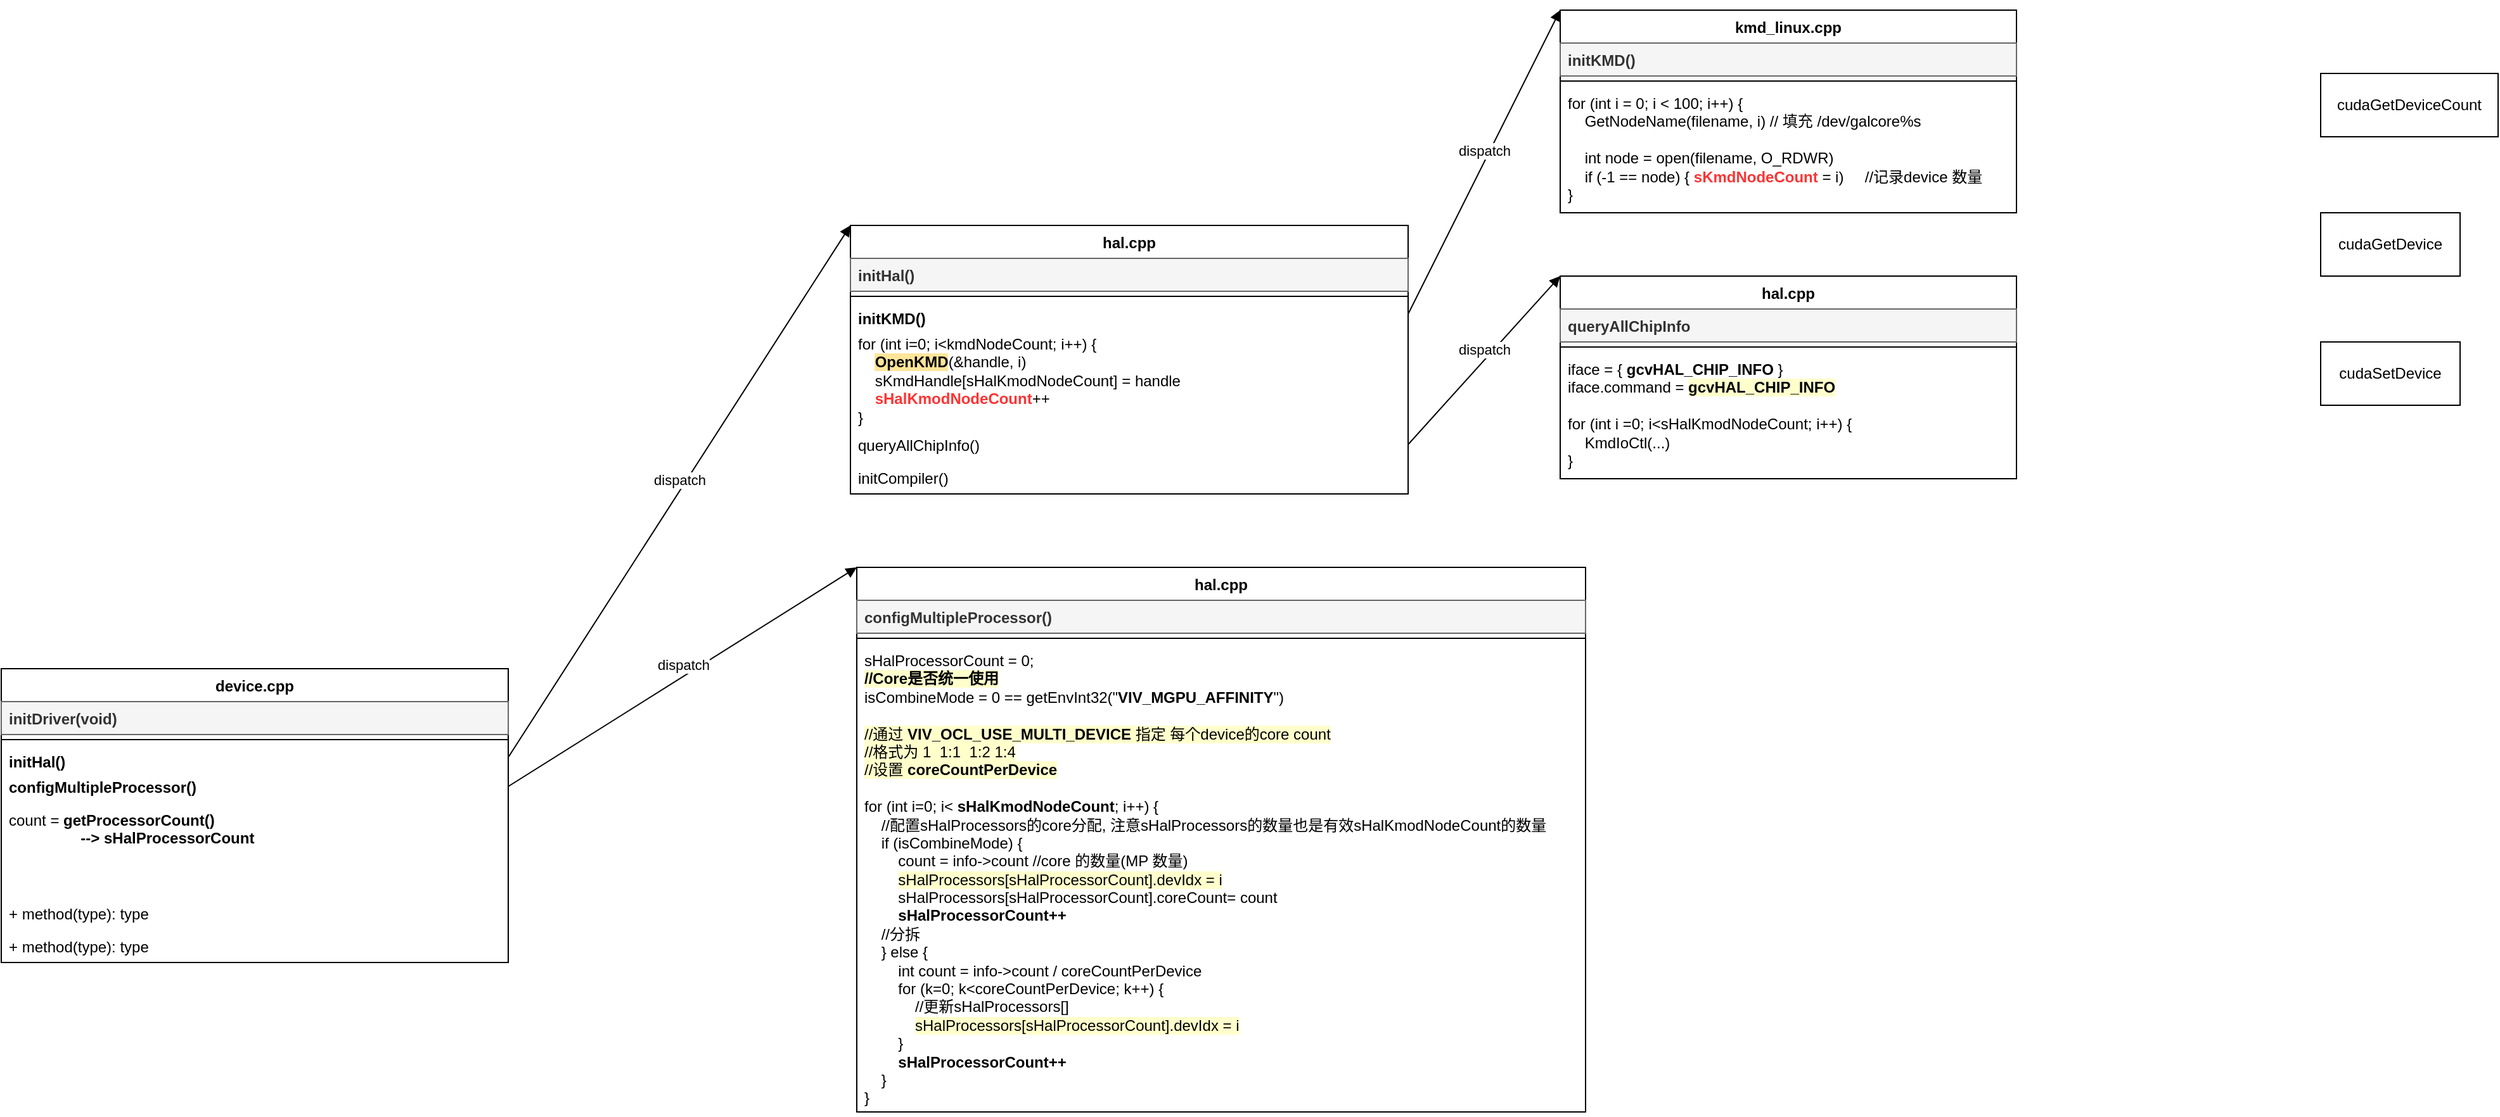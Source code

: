 <mxfile version="25.0.3">
  <diagram name="Page-1" id="c9IRMGv52xxvMqEI-bAp">
    <mxGraphModel dx="1495" dy="1496" grid="1" gridSize="10" guides="1" tooltips="1" connect="1" arrows="1" fold="1" page="1" pageScale="1" pageWidth="850" pageHeight="1100" math="0" shadow="0">
      <root>
        <mxCell id="0" />
        <mxCell id="1" parent="0" />
        <mxCell id="pcVGzkrLHwzF4EQMK3bM-1" value="hal.cpp" style="swimlane;fontStyle=1;align=center;verticalAlign=top;childLayout=stackLayout;horizontal=1;startSize=26;horizontalStack=0;resizeParent=1;resizeParentMax=0;resizeLast=0;collapsible=1;marginBottom=0;whiteSpace=wrap;html=1;" vertex="1" parent="1">
          <mxGeometry x="260" y="70" width="440" height="212" as="geometry" />
        </mxCell>
        <mxCell id="pcVGzkrLHwzF4EQMK3bM-2" value="&lt;b&gt;initHal()&lt;/b&gt;" style="text;strokeColor=#666666;fillColor=#f5f5f5;align=left;verticalAlign=top;spacingLeft=4;spacingRight=4;overflow=hidden;rotatable=0;points=[[0,0.5],[1,0.5]];portConstraint=eastwest;whiteSpace=wrap;html=1;fontColor=#333333;" vertex="1" parent="pcVGzkrLHwzF4EQMK3bM-1">
          <mxGeometry y="26" width="440" height="26" as="geometry" />
        </mxCell>
        <mxCell id="pcVGzkrLHwzF4EQMK3bM-3" value="" style="line;strokeWidth=1;fillColor=none;align=left;verticalAlign=middle;spacingTop=-1;spacingLeft=3;spacingRight=3;rotatable=0;labelPosition=right;points=[];portConstraint=eastwest;strokeColor=inherit;" vertex="1" parent="pcVGzkrLHwzF4EQMK3bM-1">
          <mxGeometry y="52" width="440" height="8" as="geometry" />
        </mxCell>
        <mxCell id="pcVGzkrLHwzF4EQMK3bM-4" value="&lt;div&gt;&lt;b&gt;initKMD()&lt;/b&gt;&lt;/div&gt;" style="text;strokeColor=none;fillColor=none;align=left;verticalAlign=top;spacingLeft=4;spacingRight=4;overflow=hidden;rotatable=0;points=[[0,0.5],[1,0.5]];portConstraint=eastwest;whiteSpace=wrap;html=1;" vertex="1" parent="pcVGzkrLHwzF4EQMK3bM-1">
          <mxGeometry y="60" width="440" height="20" as="geometry" />
        </mxCell>
        <mxCell id="pcVGzkrLHwzF4EQMK3bM-17" value="for (int i=0; i&amp;lt;kmdNodeCount; i++) {&lt;div&gt;&amp;nbsp; &amp;nbsp; &lt;b style=&quot;background-color: rgb(255, 229, 153);&quot;&gt;OpenKMD&lt;/b&gt;(&amp;amp;handle, i)&lt;/div&gt;&lt;div&gt;&amp;nbsp; &amp;nbsp; sKmdHandle[sHalKmodNodeCount] = handle&lt;/div&gt;&lt;div&gt;&amp;nbsp; &amp;nbsp; &lt;font color=&quot;#ff3333&quot;&gt;&lt;b&gt;sHalKmodNodeCount&lt;/b&gt;&lt;/font&gt;++&lt;/div&gt;&lt;div&gt;}&lt;/div&gt;" style="text;strokeColor=none;fillColor=none;align=left;verticalAlign=top;spacingLeft=4;spacingRight=4;overflow=hidden;rotatable=0;points=[[0,0.5],[1,0.5]];portConstraint=eastwest;whiteSpace=wrap;html=1;" vertex="1" parent="pcVGzkrLHwzF4EQMK3bM-1">
          <mxGeometry y="80" width="440" height="80" as="geometry" />
        </mxCell>
        <mxCell id="pcVGzkrLHwzF4EQMK3bM-19" value="queryAllChipInfo()" style="text;strokeColor=none;fillColor=none;align=left;verticalAlign=top;spacingLeft=4;spacingRight=4;overflow=hidden;rotatable=0;points=[[0,0.5],[1,0.5]];portConstraint=eastwest;whiteSpace=wrap;html=1;" vertex="1" parent="pcVGzkrLHwzF4EQMK3bM-1">
          <mxGeometry y="160" width="440" height="26" as="geometry" />
        </mxCell>
        <mxCell id="pcVGzkrLHwzF4EQMK3bM-16" value="initCompiler()" style="text;strokeColor=none;fillColor=none;align=left;verticalAlign=top;spacingLeft=4;spacingRight=4;overflow=hidden;rotatable=0;points=[[0,0.5],[1,0.5]];portConstraint=eastwest;whiteSpace=wrap;html=1;" vertex="1" parent="pcVGzkrLHwzF4EQMK3bM-1">
          <mxGeometry y="186" width="440" height="26" as="geometry" />
        </mxCell>
        <mxCell id="pcVGzkrLHwzF4EQMK3bM-5" value="cudaGetDevice" style="html=1;whiteSpace=wrap;" vertex="1" parent="1">
          <mxGeometry x="1420" y="60" width="110" height="50" as="geometry" />
        </mxCell>
        <mxCell id="pcVGzkrLHwzF4EQMK3bM-6" value="cudaSetDevice" style="html=1;whiteSpace=wrap;" vertex="1" parent="1">
          <mxGeometry x="1420" y="162" width="110" height="50" as="geometry" />
        </mxCell>
        <mxCell id="pcVGzkrLHwzF4EQMK3bM-7" value="cudaGetDeviceCount" style="html=1;whiteSpace=wrap;" vertex="1" parent="1">
          <mxGeometry x="1420" y="-50" width="140" height="50" as="geometry" />
        </mxCell>
        <mxCell id="pcVGzkrLHwzF4EQMK3bM-8" value="kmd_linux.cpp" style="swimlane;fontStyle=1;align=center;verticalAlign=top;childLayout=stackLayout;horizontal=1;startSize=26;horizontalStack=0;resizeParent=1;resizeParentMax=0;resizeLast=0;collapsible=1;marginBottom=0;whiteSpace=wrap;html=1;" vertex="1" parent="1">
          <mxGeometry x="820" y="-100" width="360" height="160" as="geometry" />
        </mxCell>
        <mxCell id="pcVGzkrLHwzF4EQMK3bM-9" value="&lt;b&gt;initKMD()&lt;/b&gt;" style="text;strokeColor=#666666;fillColor=#f5f5f5;align=left;verticalAlign=top;spacingLeft=4;spacingRight=4;overflow=hidden;rotatable=0;points=[[0,0.5],[1,0.5]];portConstraint=eastwest;whiteSpace=wrap;html=1;fontColor=#333333;" vertex="1" parent="pcVGzkrLHwzF4EQMK3bM-8">
          <mxGeometry y="26" width="360" height="26" as="geometry" />
        </mxCell>
        <mxCell id="pcVGzkrLHwzF4EQMK3bM-10" value="" style="line;strokeWidth=1;fillColor=none;align=left;verticalAlign=middle;spacingTop=-1;spacingLeft=3;spacingRight=3;rotatable=0;labelPosition=right;points=[];portConstraint=eastwest;strokeColor=inherit;" vertex="1" parent="pcVGzkrLHwzF4EQMK3bM-8">
          <mxGeometry y="52" width="360" height="8" as="geometry" />
        </mxCell>
        <mxCell id="pcVGzkrLHwzF4EQMK3bM-11" value="for (int i = 0; i &amp;lt; 100; i++) {&lt;div&gt;&amp;nbsp; &amp;nbsp; GetNodeName(filename, i) // 填充 /dev/galcore%s&lt;/div&gt;&lt;div&gt;&lt;br&gt;&lt;/div&gt;&lt;div&gt;&amp;nbsp; &amp;nbsp; int node = open(filename, O_RDWR)&lt;/div&gt;&lt;div&gt;&amp;nbsp; &amp;nbsp; if (-1 == node) { &lt;font color=&quot;#ff3333&quot;&gt;&lt;b&gt;sKmdNodeCount &lt;/b&gt;&lt;/font&gt;= i)&amp;nbsp; &amp;nbsp; &amp;nbsp;//记录device 数量&lt;/div&gt;&lt;div&gt;}&lt;/div&gt;&lt;div&gt;&lt;br&gt;&lt;/div&gt;&lt;div&gt;&lt;br&gt;&lt;/div&gt;" style="text;strokeColor=none;fillColor=none;align=left;verticalAlign=top;spacingLeft=4;spacingRight=4;overflow=hidden;rotatable=0;points=[[0,0.5],[1,0.5]];portConstraint=eastwest;whiteSpace=wrap;html=1;" vertex="1" parent="pcVGzkrLHwzF4EQMK3bM-8">
          <mxGeometry y="60" width="360" height="100" as="geometry" />
        </mxCell>
        <mxCell id="pcVGzkrLHwzF4EQMK3bM-18" value="dispatch" style="html=1;verticalAlign=bottom;endArrow=block;curved=0;rounded=0;exitX=1;exitY=0.5;exitDx=0;exitDy=0;entryX=0;entryY=0;entryDx=0;entryDy=0;" edge="1" parent="1" source="pcVGzkrLHwzF4EQMK3bM-4" target="pcVGzkrLHwzF4EQMK3bM-8">
          <mxGeometry width="80" relative="1" as="geometry">
            <mxPoint x="760" y="270" as="sourcePoint" />
            <mxPoint x="840" y="270" as="targetPoint" />
          </mxGeometry>
        </mxCell>
        <mxCell id="pcVGzkrLHwzF4EQMK3bM-20" value="hal.cpp" style="swimlane;fontStyle=1;align=center;verticalAlign=top;childLayout=stackLayout;horizontal=1;startSize=26;horizontalStack=0;resizeParent=1;resizeParentMax=0;resizeLast=0;collapsible=1;marginBottom=0;whiteSpace=wrap;html=1;" vertex="1" parent="1">
          <mxGeometry x="820" y="110" width="360" height="160" as="geometry" />
        </mxCell>
        <mxCell id="pcVGzkrLHwzF4EQMK3bM-21" value="&lt;b&gt;queryAllChipInfo&lt;/b&gt;" style="text;strokeColor=#666666;fillColor=#f5f5f5;align=left;verticalAlign=top;spacingLeft=4;spacingRight=4;overflow=hidden;rotatable=0;points=[[0,0.5],[1,0.5]];portConstraint=eastwest;whiteSpace=wrap;html=1;fontColor=#333333;" vertex="1" parent="pcVGzkrLHwzF4EQMK3bM-20">
          <mxGeometry y="26" width="360" height="26" as="geometry" />
        </mxCell>
        <mxCell id="pcVGzkrLHwzF4EQMK3bM-22" value="" style="line;strokeWidth=1;fillColor=none;align=left;verticalAlign=middle;spacingTop=-1;spacingLeft=3;spacingRight=3;rotatable=0;labelPosition=right;points=[];portConstraint=eastwest;strokeColor=inherit;" vertex="1" parent="pcVGzkrLHwzF4EQMK3bM-20">
          <mxGeometry y="52" width="360" height="8" as="geometry" />
        </mxCell>
        <mxCell id="pcVGzkrLHwzF4EQMK3bM-23" value="iface = { &lt;b&gt;gcvHAL_CHIP_INFO&lt;/b&gt; }&lt;div&gt;iface.command = &lt;b style=&quot;background-color: rgb(255, 255, 204);&quot;&gt;gcvHAL_CHIP_INFO&lt;/b&gt;&lt;/div&gt;&lt;div&gt;&lt;br&gt;&lt;/div&gt;&lt;div&gt;for (int i =0; i&amp;lt;sHalKmodNodeCount; i++) {&lt;/div&gt;&lt;div&gt;&amp;nbsp; &amp;nbsp; KmdIoCtl(...)&lt;/div&gt;&lt;div&gt;}&lt;/div&gt;" style="text;strokeColor=none;fillColor=none;align=left;verticalAlign=top;spacingLeft=4;spacingRight=4;overflow=hidden;rotatable=0;points=[[0,0.5],[1,0.5]];portConstraint=eastwest;whiteSpace=wrap;html=1;" vertex="1" parent="pcVGzkrLHwzF4EQMK3bM-20">
          <mxGeometry y="60" width="360" height="100" as="geometry" />
        </mxCell>
        <mxCell id="pcVGzkrLHwzF4EQMK3bM-24" value="dispatch" style="html=1;verticalAlign=bottom;endArrow=block;curved=0;rounded=0;exitX=1;exitY=0.5;exitDx=0;exitDy=0;entryX=0;entryY=0;entryDx=0;entryDy=0;" edge="1" parent="1" source="pcVGzkrLHwzF4EQMK3bM-19" target="pcVGzkrLHwzF4EQMK3bM-20">
          <mxGeometry width="80" relative="1" as="geometry">
            <mxPoint x="710" y="150" as="sourcePoint" />
            <mxPoint x="830" y="-90" as="targetPoint" />
          </mxGeometry>
        </mxCell>
        <mxCell id="pcVGzkrLHwzF4EQMK3bM-25" value="device.cpp" style="swimlane;fontStyle=1;align=center;verticalAlign=top;childLayout=stackLayout;horizontal=1;startSize=26;horizontalStack=0;resizeParent=1;resizeParentMax=0;resizeLast=0;collapsible=1;marginBottom=0;whiteSpace=wrap;html=1;" vertex="1" parent="1">
          <mxGeometry x="-410" y="420" width="400" height="232" as="geometry" />
        </mxCell>
        <mxCell id="pcVGzkrLHwzF4EQMK3bM-26" value="&lt;b&gt;initDriver(void)&lt;/b&gt;" style="text;strokeColor=#666666;fillColor=#f5f5f5;align=left;verticalAlign=top;spacingLeft=4;spacingRight=4;overflow=hidden;rotatable=0;points=[[0,0.5],[1,0.5]];portConstraint=eastwest;whiteSpace=wrap;html=1;fontColor=#333333;" vertex="1" parent="pcVGzkrLHwzF4EQMK3bM-25">
          <mxGeometry y="26" width="400" height="26" as="geometry" />
        </mxCell>
        <mxCell id="pcVGzkrLHwzF4EQMK3bM-27" value="" style="line;strokeWidth=1;fillColor=none;align=left;verticalAlign=middle;spacingTop=-1;spacingLeft=3;spacingRight=3;rotatable=0;labelPosition=right;points=[];portConstraint=eastwest;strokeColor=inherit;" vertex="1" parent="pcVGzkrLHwzF4EQMK3bM-25">
          <mxGeometry y="52" width="400" height="8" as="geometry" />
        </mxCell>
        <mxCell id="pcVGzkrLHwzF4EQMK3bM-28" value="&lt;b&gt;initHal()&lt;/b&gt;" style="text;strokeColor=none;fillColor=none;align=left;verticalAlign=top;spacingLeft=4;spacingRight=4;overflow=hidden;rotatable=0;points=[[0,0.5],[1,0.5]];portConstraint=eastwest;whiteSpace=wrap;html=1;" vertex="1" parent="pcVGzkrLHwzF4EQMK3bM-25">
          <mxGeometry y="60" width="400" height="20" as="geometry" />
        </mxCell>
        <mxCell id="pcVGzkrLHwzF4EQMK3bM-39" value="&lt;b&gt;configMultipleProcessor()&lt;/b&gt;" style="text;strokeColor=none;fillColor=none;align=left;verticalAlign=top;spacingLeft=4;spacingRight=4;overflow=hidden;rotatable=0;points=[[0,0.5],[1,0.5]];portConstraint=eastwest;whiteSpace=wrap;html=1;" vertex="1" parent="pcVGzkrLHwzF4EQMK3bM-25">
          <mxGeometry y="80" width="400" height="26" as="geometry" />
        </mxCell>
        <mxCell id="pcVGzkrLHwzF4EQMK3bM-38" value="count = &lt;b&gt;getProcessorCount()&lt;/b&gt;&lt;div&gt;&lt;b&gt;&amp;nbsp; &amp;nbsp; &amp;nbsp; &amp;nbsp; &amp;nbsp; &amp;nbsp; &amp;nbsp; &amp;nbsp; &amp;nbsp;--&amp;gt; sHalProcessorCount&lt;/b&gt;&lt;/div&gt;" style="text;strokeColor=none;fillColor=none;align=left;verticalAlign=top;spacingLeft=4;spacingRight=4;overflow=hidden;rotatable=0;points=[[0,0.5],[1,0.5]];portConstraint=eastwest;whiteSpace=wrap;html=1;" vertex="1" parent="pcVGzkrLHwzF4EQMK3bM-25">
          <mxGeometry y="106" width="400" height="74" as="geometry" />
        </mxCell>
        <mxCell id="pcVGzkrLHwzF4EQMK3bM-37" value="+ method(type): type" style="text;strokeColor=none;fillColor=none;align=left;verticalAlign=top;spacingLeft=4;spacingRight=4;overflow=hidden;rotatable=0;points=[[0,0.5],[1,0.5]];portConstraint=eastwest;whiteSpace=wrap;html=1;" vertex="1" parent="pcVGzkrLHwzF4EQMK3bM-25">
          <mxGeometry y="180" width="400" height="26" as="geometry" />
        </mxCell>
        <mxCell id="pcVGzkrLHwzF4EQMK3bM-41" value="+ method(type): type" style="text;strokeColor=none;fillColor=none;align=left;verticalAlign=top;spacingLeft=4;spacingRight=4;overflow=hidden;rotatable=0;points=[[0,0.5],[1,0.5]];portConstraint=eastwest;whiteSpace=wrap;html=1;" vertex="1" parent="pcVGzkrLHwzF4EQMK3bM-25">
          <mxGeometry y="206" width="400" height="26" as="geometry" />
        </mxCell>
        <mxCell id="pcVGzkrLHwzF4EQMK3bM-40" value="dispatch" style="html=1;verticalAlign=bottom;endArrow=block;curved=0;rounded=0;exitX=1;exitY=0.5;exitDx=0;exitDy=0;entryX=0;entryY=0;entryDx=0;entryDy=0;" edge="1" parent="1" source="pcVGzkrLHwzF4EQMK3bM-28" target="pcVGzkrLHwzF4EQMK3bM-1">
          <mxGeometry width="80" relative="1" as="geometry">
            <mxPoint x="710" y="253" as="sourcePoint" />
            <mxPoint x="830" y="120" as="targetPoint" />
          </mxGeometry>
        </mxCell>
        <mxCell id="pcVGzkrLHwzF4EQMK3bM-42" value="hal.cpp" style="swimlane;fontStyle=1;align=center;verticalAlign=top;childLayout=stackLayout;horizontal=1;startSize=26;horizontalStack=0;resizeParent=1;resizeParentMax=0;resizeLast=0;collapsible=1;marginBottom=0;whiteSpace=wrap;html=1;" vertex="1" parent="1">
          <mxGeometry x="265" y="340" width="575" height="430" as="geometry" />
        </mxCell>
        <mxCell id="pcVGzkrLHwzF4EQMK3bM-43" value="&lt;b&gt;configMultipleProcessor()&lt;/b&gt;" style="text;strokeColor=#666666;fillColor=#f5f5f5;align=left;verticalAlign=top;spacingLeft=4;spacingRight=4;overflow=hidden;rotatable=0;points=[[0,0.5],[1,0.5]];portConstraint=eastwest;whiteSpace=wrap;html=1;fontColor=#333333;" vertex="1" parent="pcVGzkrLHwzF4EQMK3bM-42">
          <mxGeometry y="26" width="575" height="26" as="geometry" />
        </mxCell>
        <mxCell id="pcVGzkrLHwzF4EQMK3bM-44" value="" style="line;strokeWidth=1;fillColor=none;align=left;verticalAlign=middle;spacingTop=-1;spacingLeft=3;spacingRight=3;rotatable=0;labelPosition=right;points=[];portConstraint=eastwest;strokeColor=inherit;" vertex="1" parent="pcVGzkrLHwzF4EQMK3bM-42">
          <mxGeometry y="52" width="575" height="8" as="geometry" />
        </mxCell>
        <mxCell id="pcVGzkrLHwzF4EQMK3bM-45" value="sHalProcessorCount = 0;&lt;div&gt;&lt;b style=&quot;background-color: rgb(255, 255, 204);&quot;&gt;//Core是否统一使用&lt;/b&gt;&lt;/div&gt;&lt;div&gt;isCombineMode = 0 == getEnvInt32(&quot;&lt;b&gt;VIV_MGPU_AFFINITY&lt;/b&gt;&quot;)&lt;/div&gt;&lt;div&gt;&lt;br&gt;&lt;/div&gt;&lt;div&gt;&lt;span style=&quot;background-color: rgb(255, 255, 204);&quot;&gt;//通过 &lt;b&gt;VIV_OCL_USE_MULTI_DEVICE &lt;/b&gt;指定 每个device的core count&lt;/span&gt;&lt;/div&gt;&lt;div&gt;&lt;span style=&quot;background-color: rgb(255, 255, 204);&quot;&gt;//格式为 1&amp;nbsp; 1:1&amp;nbsp; 1:2 1:4&lt;/span&gt;&lt;/div&gt;&lt;div&gt;&lt;span style=&quot;background-color: rgb(255, 255, 204);&quot;&gt;//设置 &lt;b&gt;coreCountPerDevice&lt;/b&gt;&lt;/span&gt;&lt;/div&gt;&lt;div&gt;&lt;br&gt;&lt;/div&gt;&lt;div&gt;for (int i=0; i&amp;lt; &lt;b&gt;sHalKmodNodeCount&lt;/b&gt;; i++) {&lt;/div&gt;&lt;div&gt;&amp;nbsp; &amp;nbsp; //配置sHalProcessors的core分配, 注意sHalProcessors的数量也是有效sHalKmodNodeCount的数量&lt;/div&gt;&lt;div&gt;&amp;nbsp; &amp;nbsp; if (isCombineMode) {&lt;/div&gt;&lt;div&gt;&amp;nbsp; &amp;nbsp; &amp;nbsp; &amp;nbsp; count = info-&amp;gt;count //core 的数量(MP 数量)&lt;/div&gt;&lt;div&gt;&amp;nbsp; &amp;nbsp; &amp;nbsp; &amp;nbsp; &lt;span style=&quot;background-color: rgb(255, 255, 204);&quot;&gt;sHalProcessors[sHalProcessorCount].devIdx = i&lt;/span&gt;&lt;/div&gt;&lt;div&gt;&amp;nbsp; &amp;nbsp; &amp;nbsp; &amp;nbsp; sHalProcessors[sHalProcessorCount].coreCount= count&lt;br&gt;&amp;nbsp; &amp;nbsp; &amp;nbsp; &amp;nbsp; &lt;b&gt;sHalProcessorCount++&lt;/b&gt;&lt;/div&gt;&lt;div&gt;&amp;nbsp; &amp;nbsp; //分拆&lt;/div&gt;&lt;div&gt;&amp;nbsp; &amp;nbsp; } else {&lt;/div&gt;&lt;div&gt;&amp;nbsp; &amp;nbsp; &amp;nbsp; &amp;nbsp; int count = info-&amp;gt;count / coreCountPerDevice&lt;br&gt;&amp;nbsp; &amp;nbsp; &amp;nbsp; &amp;nbsp; for (k=0; k&amp;lt;coreCountPerDevice; k++) {&lt;/div&gt;&lt;div&gt;&amp;nbsp; &amp;nbsp; &amp;nbsp; &amp;nbsp; &amp;nbsp; &amp;nbsp; //更新sHalProcessors[]&lt;/div&gt;&lt;div&gt;&amp;nbsp; &amp;nbsp; &amp;nbsp; &amp;nbsp; &amp;nbsp; &amp;nbsp;&amp;nbsp;&lt;span style=&quot;background-color: rgb(255, 255, 204);&quot;&gt;sHalProcessors[sHalProcessorCount].devIdx = i&lt;/span&gt;&lt;/div&gt;&lt;div&gt;&amp;nbsp; &amp;nbsp; &amp;nbsp; &amp;nbsp; }&lt;/div&gt;&lt;div&gt;&amp;nbsp; &amp;nbsp; &amp;nbsp; &amp;nbsp; &lt;b&gt;sHalProcessorCount++&lt;/b&gt;&lt;/div&gt;&lt;div&gt;&amp;nbsp; &amp;nbsp; }&lt;/div&gt;&lt;div&gt;}&lt;/div&gt;&lt;div&gt;&lt;div&gt;&lt;br&gt;&lt;/div&gt;&lt;/div&gt;" style="text;strokeColor=none;fillColor=none;align=left;verticalAlign=top;spacingLeft=4;spacingRight=4;overflow=hidden;rotatable=0;points=[[0,0.5],[1,0.5]];portConstraint=eastwest;whiteSpace=wrap;html=1;" vertex="1" parent="pcVGzkrLHwzF4EQMK3bM-42">
          <mxGeometry y="60" width="575" height="370" as="geometry" />
        </mxCell>
        <mxCell id="pcVGzkrLHwzF4EQMK3bM-46" value="dispatch" style="html=1;verticalAlign=bottom;endArrow=block;curved=0;rounded=0;entryX=0;entryY=0;entryDx=0;entryDy=0;exitX=1;exitY=0.5;exitDx=0;exitDy=0;" edge="1" parent="1" source="pcVGzkrLHwzF4EQMK3bM-39" target="pcVGzkrLHwzF4EQMK3bM-42">
          <mxGeometry width="80" relative="1" as="geometry">
            <mxPoint x="130" y="430" as="sourcePoint" />
            <mxPoint x="270" y="80" as="targetPoint" />
          </mxGeometry>
        </mxCell>
      </root>
    </mxGraphModel>
  </diagram>
</mxfile>
